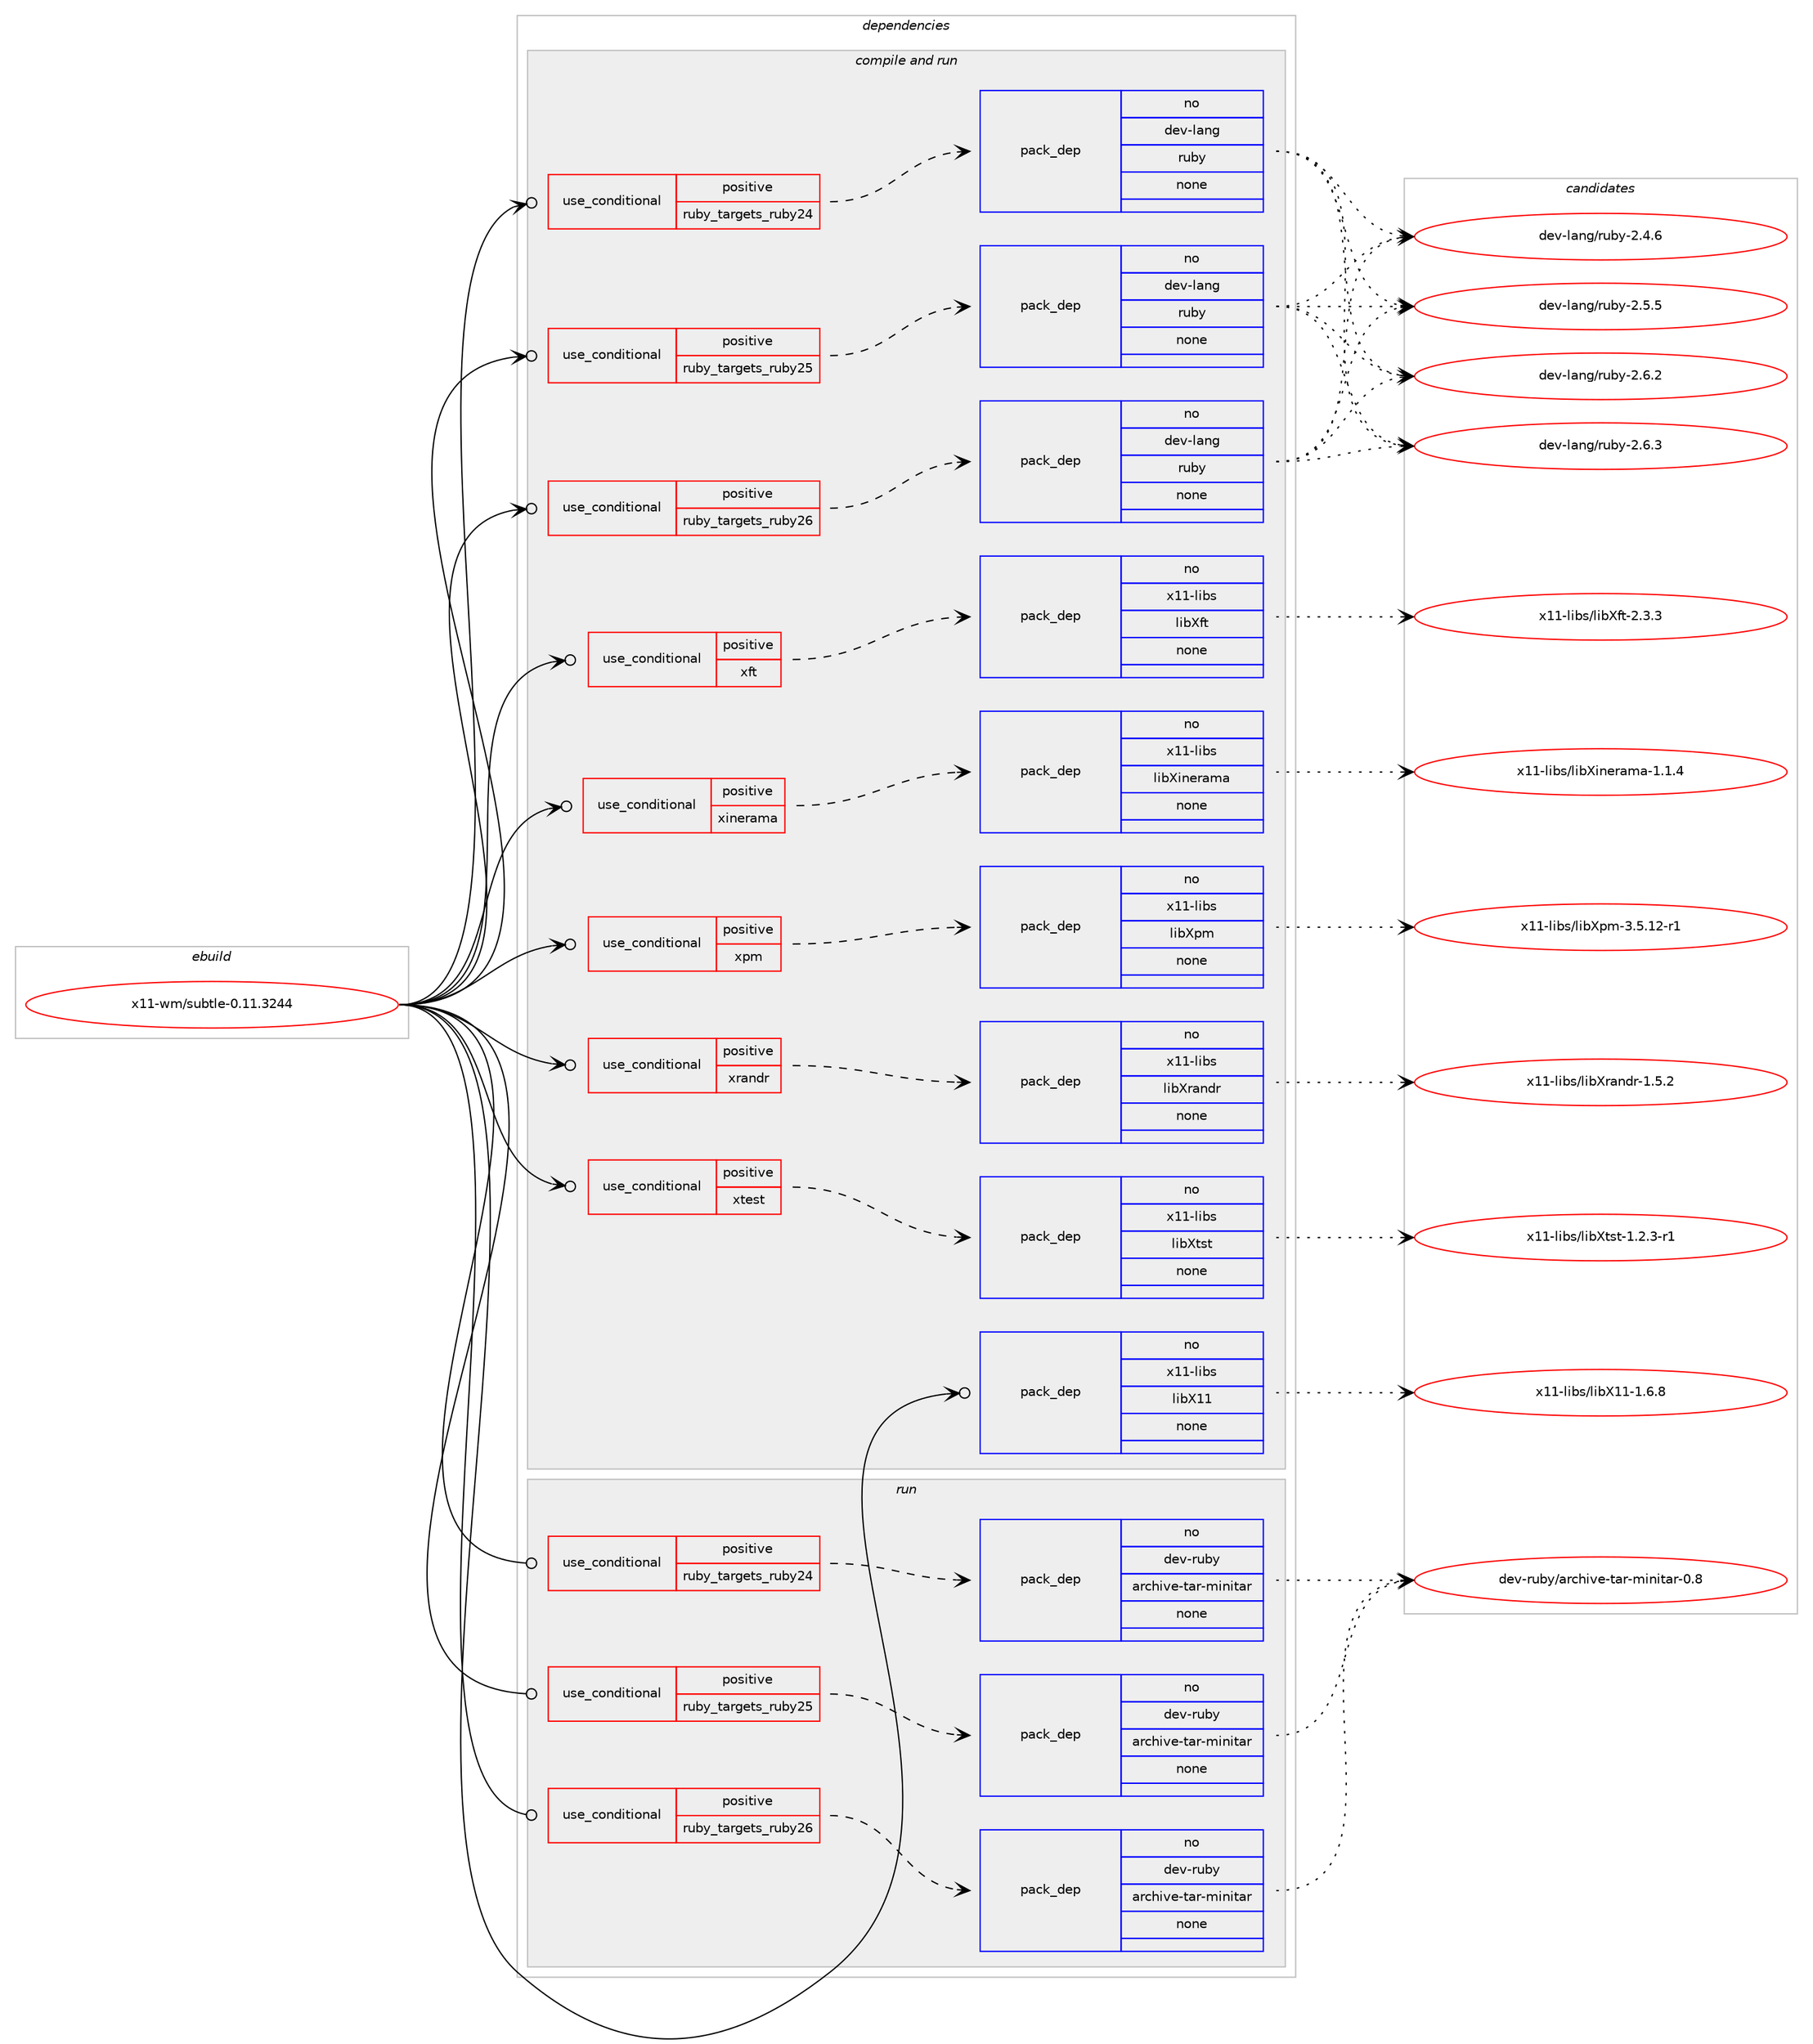 digraph prolog {

# *************
# Graph options
# *************

newrank=true;
concentrate=true;
compound=true;
graph [rankdir=LR,fontname=Helvetica,fontsize=10,ranksep=1.5];#, ranksep=2.5, nodesep=0.2];
edge  [arrowhead=vee];
node  [fontname=Helvetica,fontsize=10];

# **********
# The ebuild
# **********

subgraph cluster_leftcol {
color=gray;
rank=same;
label=<<i>ebuild</i>>;
id [label="x11-wm/subtle-0.11.3244", color=red, width=4, href="../x11-wm/subtle-0.11.3244.svg"];
}

# ****************
# The dependencies
# ****************

subgraph cluster_midcol {
color=gray;
label=<<i>dependencies</i>>;
subgraph cluster_compile {
fillcolor="#eeeeee";
style=filled;
label=<<i>compile</i>>;
}
subgraph cluster_compileandrun {
fillcolor="#eeeeee";
style=filled;
label=<<i>compile and run</i>>;
subgraph cond569 {
dependency2308 [label=<<TABLE BORDER="0" CELLBORDER="1" CELLSPACING="0" CELLPADDING="4"><TR><TD ROWSPAN="3" CELLPADDING="10">use_conditional</TD></TR><TR><TD>positive</TD></TR><TR><TD>ruby_targets_ruby24</TD></TR></TABLE>>, shape=none, color=red];
subgraph pack1703 {
dependency2309 [label=<<TABLE BORDER="0" CELLBORDER="1" CELLSPACING="0" CELLPADDING="4" WIDTH="220"><TR><TD ROWSPAN="6" CELLPADDING="30">pack_dep</TD></TR><TR><TD WIDTH="110">no</TD></TR><TR><TD>dev-lang</TD></TR><TR><TD>ruby</TD></TR><TR><TD>none</TD></TR><TR><TD></TD></TR></TABLE>>, shape=none, color=blue];
}
dependency2308:e -> dependency2309:w [weight=20,style="dashed",arrowhead="vee"];
}
id:e -> dependency2308:w [weight=20,style="solid",arrowhead="odotvee"];
subgraph cond570 {
dependency2310 [label=<<TABLE BORDER="0" CELLBORDER="1" CELLSPACING="0" CELLPADDING="4"><TR><TD ROWSPAN="3" CELLPADDING="10">use_conditional</TD></TR><TR><TD>positive</TD></TR><TR><TD>ruby_targets_ruby25</TD></TR></TABLE>>, shape=none, color=red];
subgraph pack1704 {
dependency2311 [label=<<TABLE BORDER="0" CELLBORDER="1" CELLSPACING="0" CELLPADDING="4" WIDTH="220"><TR><TD ROWSPAN="6" CELLPADDING="30">pack_dep</TD></TR><TR><TD WIDTH="110">no</TD></TR><TR><TD>dev-lang</TD></TR><TR><TD>ruby</TD></TR><TR><TD>none</TD></TR><TR><TD></TD></TR></TABLE>>, shape=none, color=blue];
}
dependency2310:e -> dependency2311:w [weight=20,style="dashed",arrowhead="vee"];
}
id:e -> dependency2310:w [weight=20,style="solid",arrowhead="odotvee"];
subgraph cond571 {
dependency2312 [label=<<TABLE BORDER="0" CELLBORDER="1" CELLSPACING="0" CELLPADDING="4"><TR><TD ROWSPAN="3" CELLPADDING="10">use_conditional</TD></TR><TR><TD>positive</TD></TR><TR><TD>ruby_targets_ruby26</TD></TR></TABLE>>, shape=none, color=red];
subgraph pack1705 {
dependency2313 [label=<<TABLE BORDER="0" CELLBORDER="1" CELLSPACING="0" CELLPADDING="4" WIDTH="220"><TR><TD ROWSPAN="6" CELLPADDING="30">pack_dep</TD></TR><TR><TD WIDTH="110">no</TD></TR><TR><TD>dev-lang</TD></TR><TR><TD>ruby</TD></TR><TR><TD>none</TD></TR><TR><TD></TD></TR></TABLE>>, shape=none, color=blue];
}
dependency2312:e -> dependency2313:w [weight=20,style="dashed",arrowhead="vee"];
}
id:e -> dependency2312:w [weight=20,style="solid",arrowhead="odotvee"];
subgraph cond572 {
dependency2314 [label=<<TABLE BORDER="0" CELLBORDER="1" CELLSPACING="0" CELLPADDING="4"><TR><TD ROWSPAN="3" CELLPADDING="10">use_conditional</TD></TR><TR><TD>positive</TD></TR><TR><TD>xft</TD></TR></TABLE>>, shape=none, color=red];
subgraph pack1706 {
dependency2315 [label=<<TABLE BORDER="0" CELLBORDER="1" CELLSPACING="0" CELLPADDING="4" WIDTH="220"><TR><TD ROWSPAN="6" CELLPADDING="30">pack_dep</TD></TR><TR><TD WIDTH="110">no</TD></TR><TR><TD>x11-libs</TD></TR><TR><TD>libXft</TD></TR><TR><TD>none</TD></TR><TR><TD></TD></TR></TABLE>>, shape=none, color=blue];
}
dependency2314:e -> dependency2315:w [weight=20,style="dashed",arrowhead="vee"];
}
id:e -> dependency2314:w [weight=20,style="solid",arrowhead="odotvee"];
subgraph cond573 {
dependency2316 [label=<<TABLE BORDER="0" CELLBORDER="1" CELLSPACING="0" CELLPADDING="4"><TR><TD ROWSPAN="3" CELLPADDING="10">use_conditional</TD></TR><TR><TD>positive</TD></TR><TR><TD>xinerama</TD></TR></TABLE>>, shape=none, color=red];
subgraph pack1707 {
dependency2317 [label=<<TABLE BORDER="0" CELLBORDER="1" CELLSPACING="0" CELLPADDING="4" WIDTH="220"><TR><TD ROWSPAN="6" CELLPADDING="30">pack_dep</TD></TR><TR><TD WIDTH="110">no</TD></TR><TR><TD>x11-libs</TD></TR><TR><TD>libXinerama</TD></TR><TR><TD>none</TD></TR><TR><TD></TD></TR></TABLE>>, shape=none, color=blue];
}
dependency2316:e -> dependency2317:w [weight=20,style="dashed",arrowhead="vee"];
}
id:e -> dependency2316:w [weight=20,style="solid",arrowhead="odotvee"];
subgraph cond574 {
dependency2318 [label=<<TABLE BORDER="0" CELLBORDER="1" CELLSPACING="0" CELLPADDING="4"><TR><TD ROWSPAN="3" CELLPADDING="10">use_conditional</TD></TR><TR><TD>positive</TD></TR><TR><TD>xpm</TD></TR></TABLE>>, shape=none, color=red];
subgraph pack1708 {
dependency2319 [label=<<TABLE BORDER="0" CELLBORDER="1" CELLSPACING="0" CELLPADDING="4" WIDTH="220"><TR><TD ROWSPAN="6" CELLPADDING="30">pack_dep</TD></TR><TR><TD WIDTH="110">no</TD></TR><TR><TD>x11-libs</TD></TR><TR><TD>libXpm</TD></TR><TR><TD>none</TD></TR><TR><TD></TD></TR></TABLE>>, shape=none, color=blue];
}
dependency2318:e -> dependency2319:w [weight=20,style="dashed",arrowhead="vee"];
}
id:e -> dependency2318:w [weight=20,style="solid",arrowhead="odotvee"];
subgraph cond575 {
dependency2320 [label=<<TABLE BORDER="0" CELLBORDER="1" CELLSPACING="0" CELLPADDING="4"><TR><TD ROWSPAN="3" CELLPADDING="10">use_conditional</TD></TR><TR><TD>positive</TD></TR><TR><TD>xrandr</TD></TR></TABLE>>, shape=none, color=red];
subgraph pack1709 {
dependency2321 [label=<<TABLE BORDER="0" CELLBORDER="1" CELLSPACING="0" CELLPADDING="4" WIDTH="220"><TR><TD ROWSPAN="6" CELLPADDING="30">pack_dep</TD></TR><TR><TD WIDTH="110">no</TD></TR><TR><TD>x11-libs</TD></TR><TR><TD>libXrandr</TD></TR><TR><TD>none</TD></TR><TR><TD></TD></TR></TABLE>>, shape=none, color=blue];
}
dependency2320:e -> dependency2321:w [weight=20,style="dashed",arrowhead="vee"];
}
id:e -> dependency2320:w [weight=20,style="solid",arrowhead="odotvee"];
subgraph cond576 {
dependency2322 [label=<<TABLE BORDER="0" CELLBORDER="1" CELLSPACING="0" CELLPADDING="4"><TR><TD ROWSPAN="3" CELLPADDING="10">use_conditional</TD></TR><TR><TD>positive</TD></TR><TR><TD>xtest</TD></TR></TABLE>>, shape=none, color=red];
subgraph pack1710 {
dependency2323 [label=<<TABLE BORDER="0" CELLBORDER="1" CELLSPACING="0" CELLPADDING="4" WIDTH="220"><TR><TD ROWSPAN="6" CELLPADDING="30">pack_dep</TD></TR><TR><TD WIDTH="110">no</TD></TR><TR><TD>x11-libs</TD></TR><TR><TD>libXtst</TD></TR><TR><TD>none</TD></TR><TR><TD></TD></TR></TABLE>>, shape=none, color=blue];
}
dependency2322:e -> dependency2323:w [weight=20,style="dashed",arrowhead="vee"];
}
id:e -> dependency2322:w [weight=20,style="solid",arrowhead="odotvee"];
subgraph pack1711 {
dependency2324 [label=<<TABLE BORDER="0" CELLBORDER="1" CELLSPACING="0" CELLPADDING="4" WIDTH="220"><TR><TD ROWSPAN="6" CELLPADDING="30">pack_dep</TD></TR><TR><TD WIDTH="110">no</TD></TR><TR><TD>x11-libs</TD></TR><TR><TD>libX11</TD></TR><TR><TD>none</TD></TR><TR><TD></TD></TR></TABLE>>, shape=none, color=blue];
}
id:e -> dependency2324:w [weight=20,style="solid",arrowhead="odotvee"];
}
subgraph cluster_run {
fillcolor="#eeeeee";
style=filled;
label=<<i>run</i>>;
subgraph cond577 {
dependency2325 [label=<<TABLE BORDER="0" CELLBORDER="1" CELLSPACING="0" CELLPADDING="4"><TR><TD ROWSPAN="3" CELLPADDING="10">use_conditional</TD></TR><TR><TD>positive</TD></TR><TR><TD>ruby_targets_ruby24</TD></TR></TABLE>>, shape=none, color=red];
subgraph pack1712 {
dependency2326 [label=<<TABLE BORDER="0" CELLBORDER="1" CELLSPACING="0" CELLPADDING="4" WIDTH="220"><TR><TD ROWSPAN="6" CELLPADDING="30">pack_dep</TD></TR><TR><TD WIDTH="110">no</TD></TR><TR><TD>dev-ruby</TD></TR><TR><TD>archive-tar-minitar</TD></TR><TR><TD>none</TD></TR><TR><TD></TD></TR></TABLE>>, shape=none, color=blue];
}
dependency2325:e -> dependency2326:w [weight=20,style="dashed",arrowhead="vee"];
}
id:e -> dependency2325:w [weight=20,style="solid",arrowhead="odot"];
subgraph cond578 {
dependency2327 [label=<<TABLE BORDER="0" CELLBORDER="1" CELLSPACING="0" CELLPADDING="4"><TR><TD ROWSPAN="3" CELLPADDING="10">use_conditional</TD></TR><TR><TD>positive</TD></TR><TR><TD>ruby_targets_ruby25</TD></TR></TABLE>>, shape=none, color=red];
subgraph pack1713 {
dependency2328 [label=<<TABLE BORDER="0" CELLBORDER="1" CELLSPACING="0" CELLPADDING="4" WIDTH="220"><TR><TD ROWSPAN="6" CELLPADDING="30">pack_dep</TD></TR><TR><TD WIDTH="110">no</TD></TR><TR><TD>dev-ruby</TD></TR><TR><TD>archive-tar-minitar</TD></TR><TR><TD>none</TD></TR><TR><TD></TD></TR></TABLE>>, shape=none, color=blue];
}
dependency2327:e -> dependency2328:w [weight=20,style="dashed",arrowhead="vee"];
}
id:e -> dependency2327:w [weight=20,style="solid",arrowhead="odot"];
subgraph cond579 {
dependency2329 [label=<<TABLE BORDER="0" CELLBORDER="1" CELLSPACING="0" CELLPADDING="4"><TR><TD ROWSPAN="3" CELLPADDING="10">use_conditional</TD></TR><TR><TD>positive</TD></TR><TR><TD>ruby_targets_ruby26</TD></TR></TABLE>>, shape=none, color=red];
subgraph pack1714 {
dependency2330 [label=<<TABLE BORDER="0" CELLBORDER="1" CELLSPACING="0" CELLPADDING="4" WIDTH="220"><TR><TD ROWSPAN="6" CELLPADDING="30">pack_dep</TD></TR><TR><TD WIDTH="110">no</TD></TR><TR><TD>dev-ruby</TD></TR><TR><TD>archive-tar-minitar</TD></TR><TR><TD>none</TD></TR><TR><TD></TD></TR></TABLE>>, shape=none, color=blue];
}
dependency2329:e -> dependency2330:w [weight=20,style="dashed",arrowhead="vee"];
}
id:e -> dependency2329:w [weight=20,style="solid",arrowhead="odot"];
}
}

# **************
# The candidates
# **************

subgraph cluster_choices {
rank=same;
color=gray;
label=<<i>candidates</i>>;

subgraph choice1703 {
color=black;
nodesep=1;
choice10010111845108971101034711411798121455046524654 [label="dev-lang/ruby-2.4.6", color=red, width=4,href="../dev-lang/ruby-2.4.6.svg"];
choice10010111845108971101034711411798121455046534653 [label="dev-lang/ruby-2.5.5", color=red, width=4,href="../dev-lang/ruby-2.5.5.svg"];
choice10010111845108971101034711411798121455046544650 [label="dev-lang/ruby-2.6.2", color=red, width=4,href="../dev-lang/ruby-2.6.2.svg"];
choice10010111845108971101034711411798121455046544651 [label="dev-lang/ruby-2.6.3", color=red, width=4,href="../dev-lang/ruby-2.6.3.svg"];
dependency2309:e -> choice10010111845108971101034711411798121455046524654:w [style=dotted,weight="100"];
dependency2309:e -> choice10010111845108971101034711411798121455046534653:w [style=dotted,weight="100"];
dependency2309:e -> choice10010111845108971101034711411798121455046544650:w [style=dotted,weight="100"];
dependency2309:e -> choice10010111845108971101034711411798121455046544651:w [style=dotted,weight="100"];
}
subgraph choice1704 {
color=black;
nodesep=1;
choice10010111845108971101034711411798121455046524654 [label="dev-lang/ruby-2.4.6", color=red, width=4,href="../dev-lang/ruby-2.4.6.svg"];
choice10010111845108971101034711411798121455046534653 [label="dev-lang/ruby-2.5.5", color=red, width=4,href="../dev-lang/ruby-2.5.5.svg"];
choice10010111845108971101034711411798121455046544650 [label="dev-lang/ruby-2.6.2", color=red, width=4,href="../dev-lang/ruby-2.6.2.svg"];
choice10010111845108971101034711411798121455046544651 [label="dev-lang/ruby-2.6.3", color=red, width=4,href="../dev-lang/ruby-2.6.3.svg"];
dependency2311:e -> choice10010111845108971101034711411798121455046524654:w [style=dotted,weight="100"];
dependency2311:e -> choice10010111845108971101034711411798121455046534653:w [style=dotted,weight="100"];
dependency2311:e -> choice10010111845108971101034711411798121455046544650:w [style=dotted,weight="100"];
dependency2311:e -> choice10010111845108971101034711411798121455046544651:w [style=dotted,weight="100"];
}
subgraph choice1705 {
color=black;
nodesep=1;
choice10010111845108971101034711411798121455046524654 [label="dev-lang/ruby-2.4.6", color=red, width=4,href="../dev-lang/ruby-2.4.6.svg"];
choice10010111845108971101034711411798121455046534653 [label="dev-lang/ruby-2.5.5", color=red, width=4,href="../dev-lang/ruby-2.5.5.svg"];
choice10010111845108971101034711411798121455046544650 [label="dev-lang/ruby-2.6.2", color=red, width=4,href="../dev-lang/ruby-2.6.2.svg"];
choice10010111845108971101034711411798121455046544651 [label="dev-lang/ruby-2.6.3", color=red, width=4,href="../dev-lang/ruby-2.6.3.svg"];
dependency2313:e -> choice10010111845108971101034711411798121455046524654:w [style=dotted,weight="100"];
dependency2313:e -> choice10010111845108971101034711411798121455046534653:w [style=dotted,weight="100"];
dependency2313:e -> choice10010111845108971101034711411798121455046544650:w [style=dotted,weight="100"];
dependency2313:e -> choice10010111845108971101034711411798121455046544651:w [style=dotted,weight="100"];
}
subgraph choice1706 {
color=black;
nodesep=1;
choice12049494510810598115471081059888102116455046514651 [label="x11-libs/libXft-2.3.3", color=red, width=4,href="../x11-libs/libXft-2.3.3.svg"];
dependency2315:e -> choice12049494510810598115471081059888102116455046514651:w [style=dotted,weight="100"];
}
subgraph choice1707 {
color=black;
nodesep=1;
choice120494945108105981154710810598881051101011149710997454946494652 [label="x11-libs/libXinerama-1.1.4", color=red, width=4,href="../x11-libs/libXinerama-1.1.4.svg"];
dependency2317:e -> choice120494945108105981154710810598881051101011149710997454946494652:w [style=dotted,weight="100"];
}
subgraph choice1708 {
color=black;
nodesep=1;
choice12049494510810598115471081059888112109455146534649504511449 [label="x11-libs/libXpm-3.5.12-r1", color=red, width=4,href="../x11-libs/libXpm-3.5.12-r1.svg"];
dependency2319:e -> choice12049494510810598115471081059888112109455146534649504511449:w [style=dotted,weight="100"];
}
subgraph choice1709 {
color=black;
nodesep=1;
choice1204949451081059811547108105988811497110100114454946534650 [label="x11-libs/libXrandr-1.5.2", color=red, width=4,href="../x11-libs/libXrandr-1.5.2.svg"];
dependency2321:e -> choice1204949451081059811547108105988811497110100114454946534650:w [style=dotted,weight="100"];
}
subgraph choice1710 {
color=black;
nodesep=1;
choice120494945108105981154710810598881161151164549465046514511449 [label="x11-libs/libXtst-1.2.3-r1", color=red, width=4,href="../x11-libs/libXtst-1.2.3-r1.svg"];
dependency2323:e -> choice120494945108105981154710810598881161151164549465046514511449:w [style=dotted,weight="100"];
}
subgraph choice1711 {
color=black;
nodesep=1;
choice120494945108105981154710810598884949454946544656 [label="x11-libs/libX11-1.6.8", color=red, width=4,href="../x11-libs/libX11-1.6.8.svg"];
dependency2324:e -> choice120494945108105981154710810598884949454946544656:w [style=dotted,weight="100"];
}
subgraph choice1712 {
color=black;
nodesep=1;
choice10010111845114117981214797114991041051181014511697114451091051101051169711445484656 [label="dev-ruby/archive-tar-minitar-0.8", color=red, width=4,href="../dev-ruby/archive-tar-minitar-0.8.svg"];
dependency2326:e -> choice10010111845114117981214797114991041051181014511697114451091051101051169711445484656:w [style=dotted,weight="100"];
}
subgraph choice1713 {
color=black;
nodesep=1;
choice10010111845114117981214797114991041051181014511697114451091051101051169711445484656 [label="dev-ruby/archive-tar-minitar-0.8", color=red, width=4,href="../dev-ruby/archive-tar-minitar-0.8.svg"];
dependency2328:e -> choice10010111845114117981214797114991041051181014511697114451091051101051169711445484656:w [style=dotted,weight="100"];
}
subgraph choice1714 {
color=black;
nodesep=1;
choice10010111845114117981214797114991041051181014511697114451091051101051169711445484656 [label="dev-ruby/archive-tar-minitar-0.8", color=red, width=4,href="../dev-ruby/archive-tar-minitar-0.8.svg"];
dependency2330:e -> choice10010111845114117981214797114991041051181014511697114451091051101051169711445484656:w [style=dotted,weight="100"];
}
}

}
